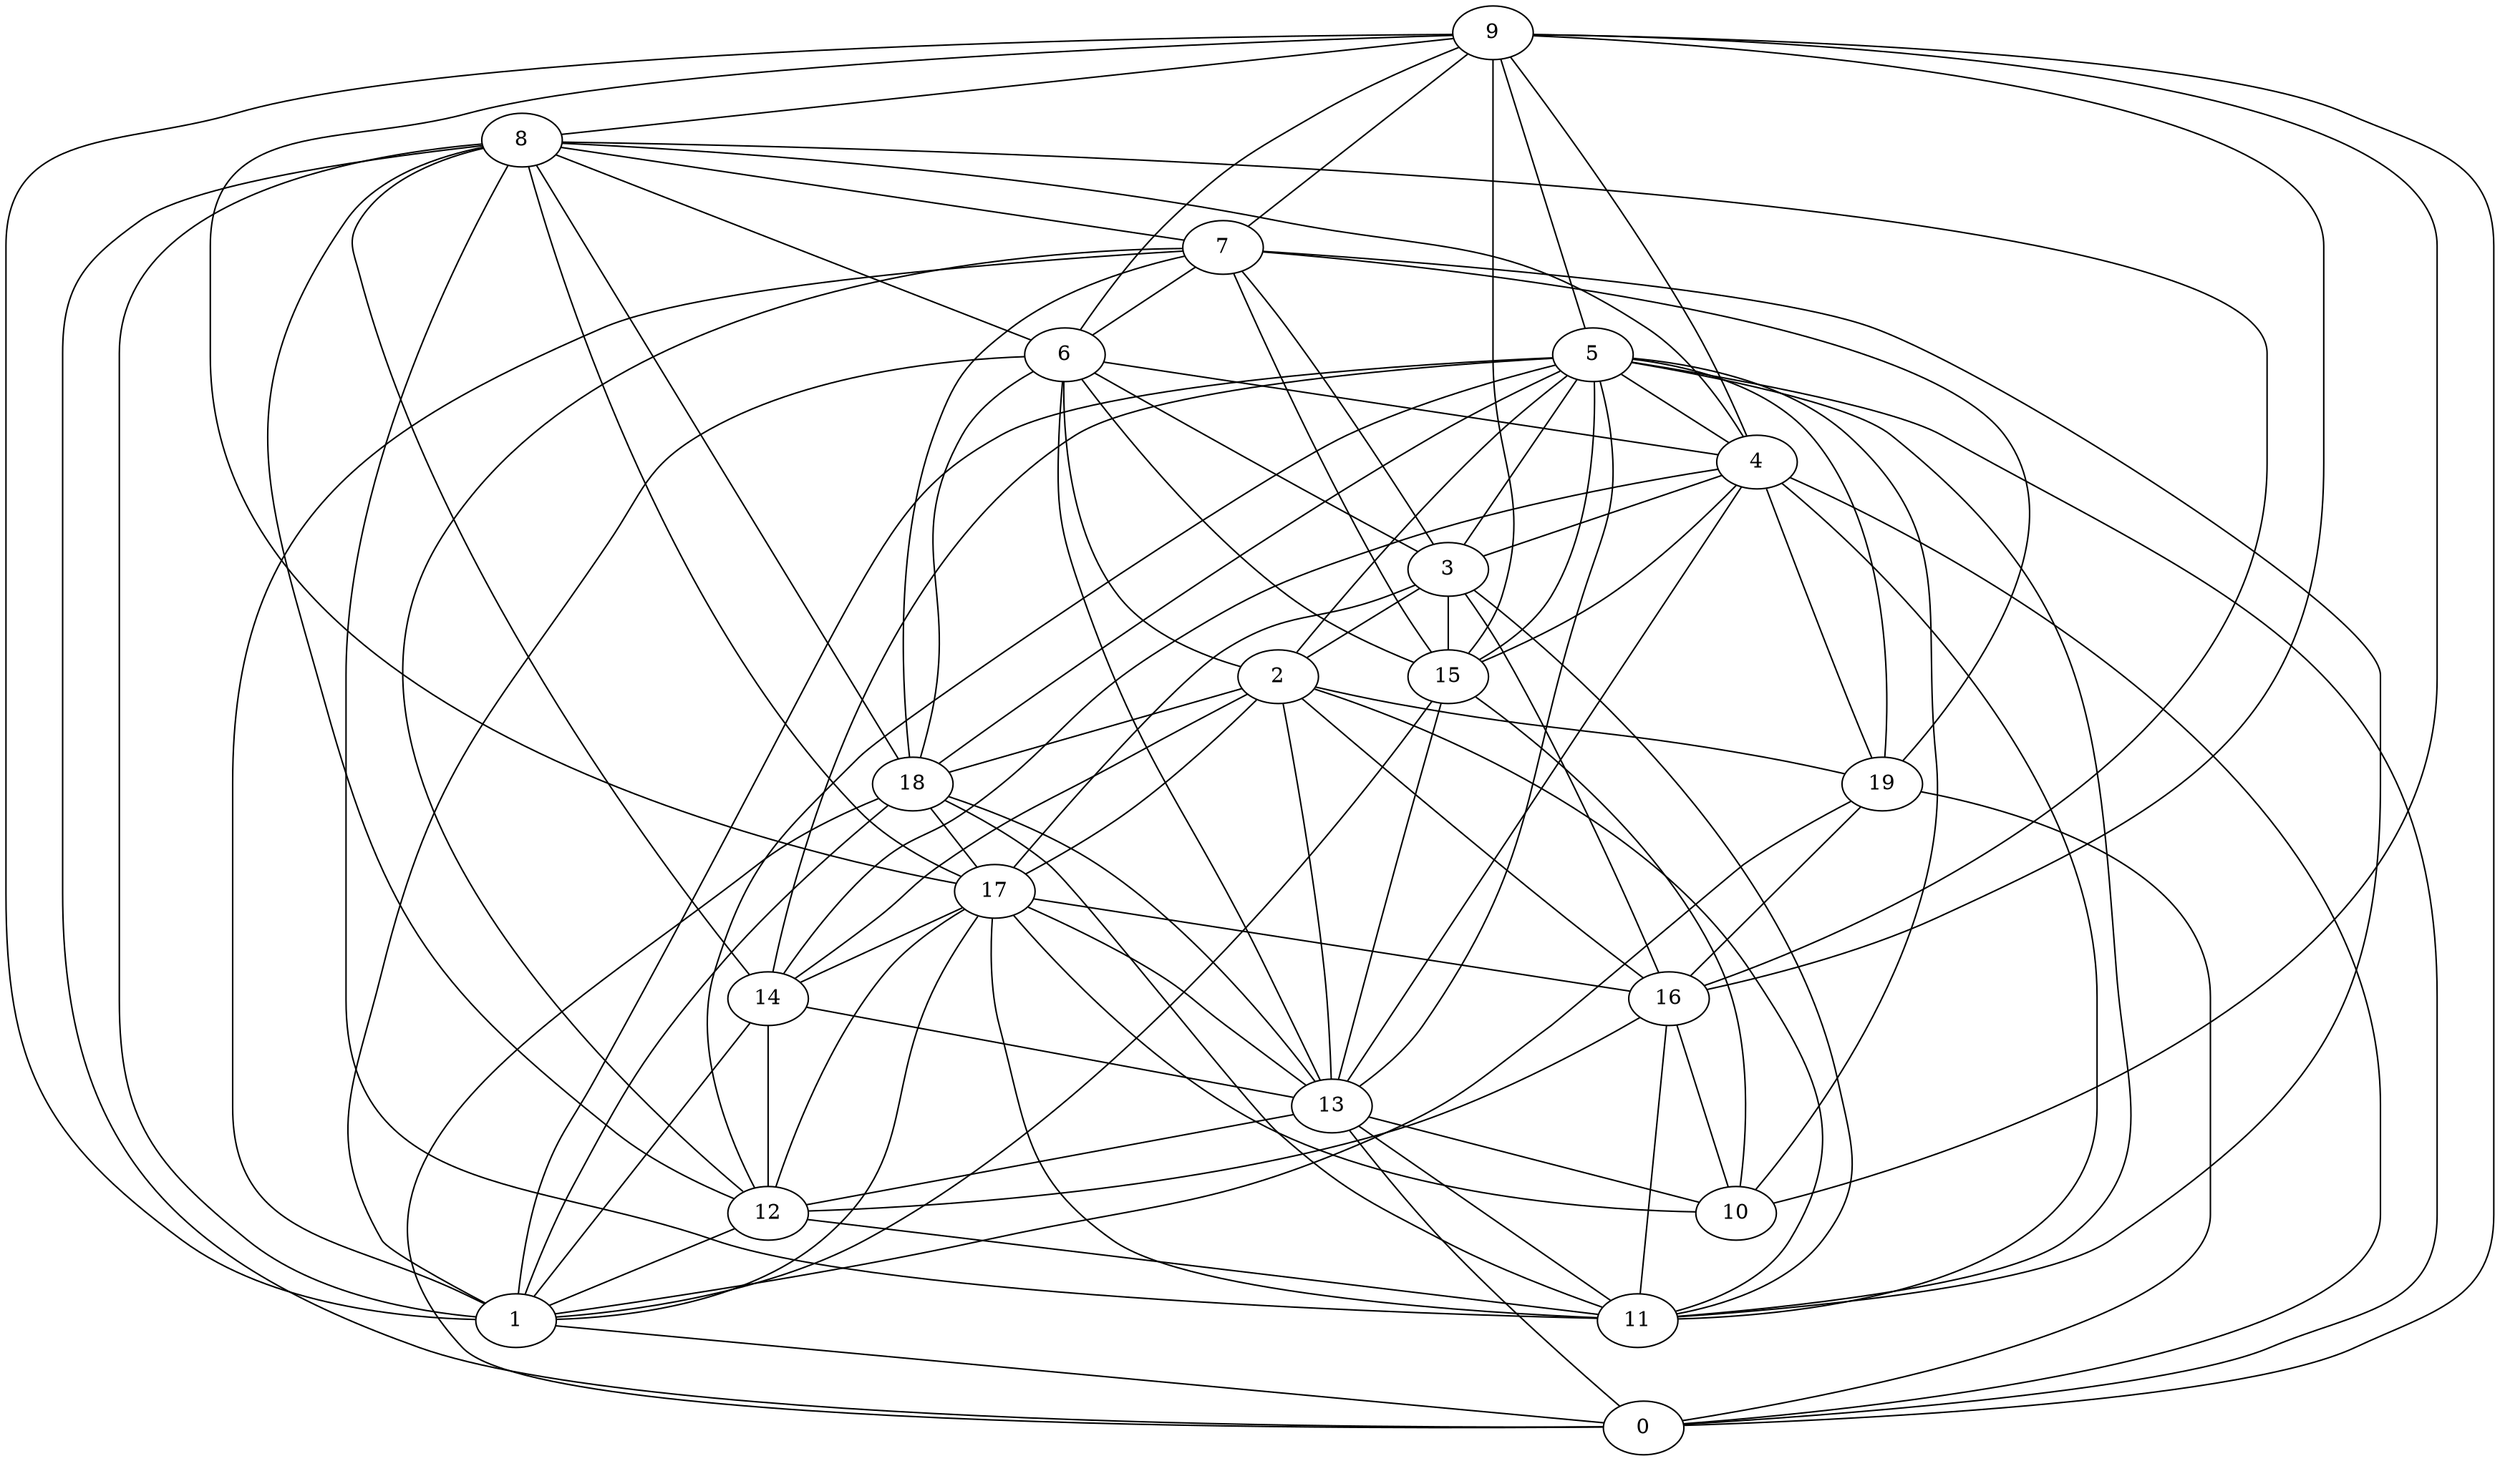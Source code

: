 digraph GG_graph {

subgraph G_graph {
edge [color = black]
"12" -> "1" [dir = none]
"7" -> "6" [dir = none]
"7" -> "18" [dir = none]
"7" -> "1" [dir = none]
"7" -> "3" [dir = none]
"17" -> "11" [dir = none]
"17" -> "13" [dir = none]
"17" -> "12" [dir = none]
"17" -> "1" [dir = none]
"2" -> "11" [dir = none]
"2" -> "18" [dir = none]
"5" -> "0" [dir = none]
"5" -> "11" [dir = none]
"5" -> "19" [dir = none]
"15" -> "1" [dir = none]
"15" -> "13" [dir = none]
"1" -> "0" [dir = none]
"9" -> "17" [dir = none]
"9" -> "0" [dir = none]
"9" -> "10" [dir = none]
"9" -> "4" [dir = none]
"4" -> "11" [dir = none]
"19" -> "1" [dir = none]
"6" -> "4" [dir = none]
"6" -> "15" [dir = none]
"8" -> "7" [dir = none]
"8" -> "17" [dir = none]
"8" -> "18" [dir = none]
"8" -> "11" [dir = none]
"8" -> "14" [dir = none]
"8" -> "16" [dir = none]
"8" -> "6" [dir = none]
"3" -> "2" [dir = none]
"16" -> "10" [dir = none]
"16" -> "12" [dir = none]
"14" -> "13" [dir = none]
"18" -> "0" [dir = none]
"18" -> "13" [dir = none]
"3" -> "11" [dir = none]
"5" -> "12" [dir = none]
"2" -> "14" [dir = none]
"6" -> "2" [dir = none]
"13" -> "11" [dir = none]
"6" -> "3" [dir = none]
"5" -> "1" [dir = none]
"17" -> "10" [dir = none]
"2" -> "13" [dir = none]
"18" -> "11" [dir = none]
"9" -> "7" [dir = none]
"2" -> "17" [dir = none]
"5" -> "3" [dir = none]
"9" -> "15" [dir = none]
"9" -> "16" [dir = none]
"6" -> "18" [dir = none]
"15" -> "10" [dir = none]
"14" -> "1" [dir = none]
"12" -> "11" [dir = none]
"4" -> "13" [dir = none]
"5" -> "14" [dir = none]
"4" -> "19" [dir = none]
"5" -> "13" [dir = none]
"17" -> "16" [dir = none]
"9" -> "5" [dir = none]
"3" -> "16" [dir = none]
"5" -> "2" [dir = none]
"5" -> "4" [dir = none]
"9" -> "8" [dir = none]
"4" -> "15" [dir = none]
"7" -> "11" [dir = none]
"19" -> "0" [dir = none]
"13" -> "0" [dir = none]
"8" -> "0" [dir = none]
"16" -> "11" [dir = none]
"3" -> "15" [dir = none]
"5" -> "18" [dir = none]
"6" -> "1" [dir = none]
"18" -> "17" [dir = none]
"19" -> "16" [dir = none]
"2" -> "19" [dir = none]
"7" -> "15" [dir = none]
"3" -> "17" [dir = none]
"7" -> "12" [dir = none]
"5" -> "15" [dir = none]
"6" -> "13" [dir = none]
"18" -> "1" [dir = none]
"2" -> "16" [dir = none]
"14" -> "12" [dir = none]
"9" -> "6" [dir = none]
"9" -> "1" [dir = none]
"8" -> "12" [dir = none]
"5" -> "10" [dir = none]
"13" -> "12" [dir = none]
"17" -> "14" [dir = none]
"4" -> "3" [dir = none]
"13" -> "10" [dir = none]
"8" -> "1" [dir = none]
"8" -> "4" [dir = none]
"4" -> "0" [dir = none]
"4" -> "14" [dir = none]
"7" -> "19" [dir = none]
}

}
